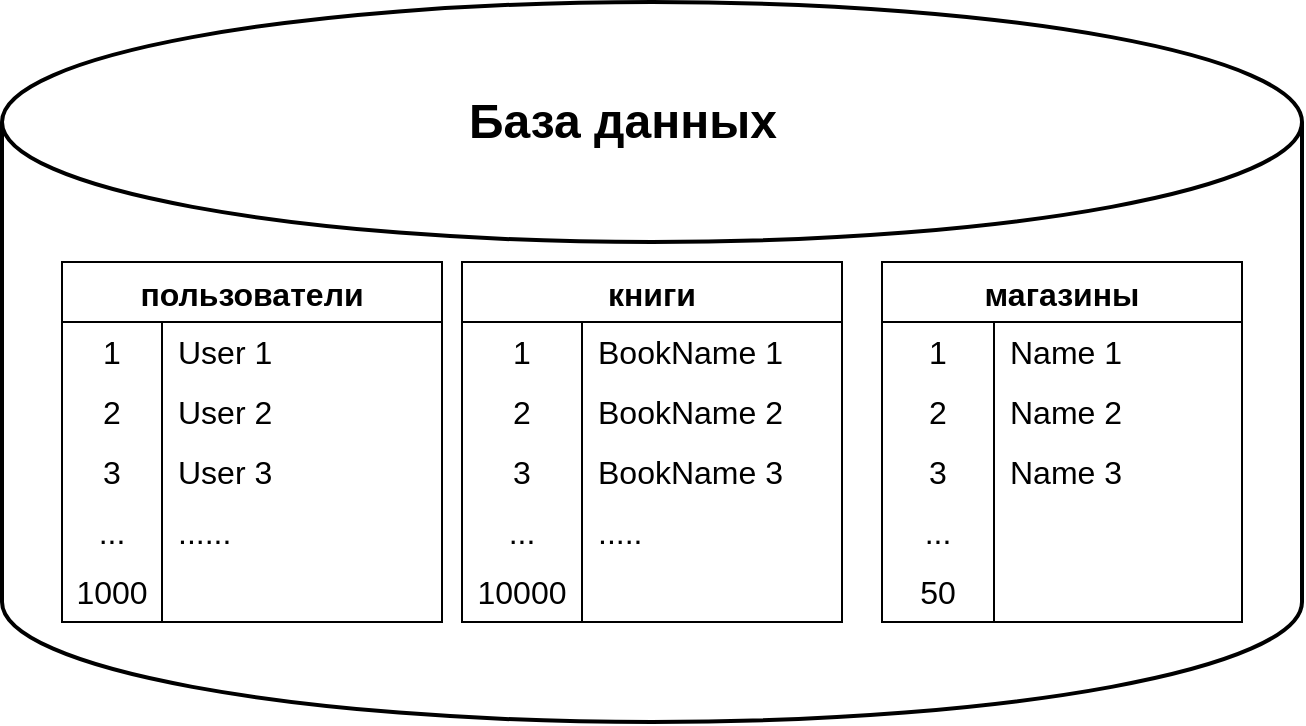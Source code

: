 <mxfile version="21.6.8" type="github">
  <diagram id="C5RBs43oDa-KdzZeNtuy" name="Page-1">
    <mxGraphModel dx="1386" dy="767" grid="1" gridSize="10" guides="1" tooltips="1" connect="1" arrows="1" fold="1" page="1" pageScale="1" pageWidth="827" pageHeight="1169" math="0" shadow="0">
      <root>
        <mxCell id="WIyWlLk6GJQsqaUBKTNV-0" />
        <mxCell id="WIyWlLk6GJQsqaUBKTNV-1" parent="WIyWlLk6GJQsqaUBKTNV-0" />
        <mxCell id="y9bmH9mg-sag98otOylE-164" value="" style="group" parent="WIyWlLk6GJQsqaUBKTNV-1" vertex="1" connectable="0">
          <mxGeometry x="80" y="10" width="650" height="360" as="geometry" />
        </mxCell>
        <mxCell id="y9bmH9mg-sag98otOylE-144" value="" style="strokeWidth=2;html=1;shape=mxgraph.flowchart.database;whiteSpace=wrap;" parent="y9bmH9mg-sag98otOylE-164" vertex="1">
          <mxGeometry width="650" height="360" as="geometry" />
        </mxCell>
        <mxCell id="y9bmH9mg-sag98otOylE-114" value="пользователи" style="shape=table;startSize=30;container=1;collapsible=0;childLayout=tableLayout;fixedRows=1;rowLines=0;fontStyle=1;strokeColor=default;fontSize=16;" parent="y9bmH9mg-sag98otOylE-164" vertex="1">
          <mxGeometry x="30" y="130" width="190" height="180" as="geometry" />
        </mxCell>
        <mxCell id="y9bmH9mg-sag98otOylE-115" value="" style="shape=tableRow;horizontal=0;startSize=0;swimlaneHead=0;swimlaneBody=0;top=0;left=0;bottom=0;right=0;collapsible=0;dropTarget=0;fillColor=none;points=[[0,0.5],[1,0.5]];portConstraint=eastwest;strokeColor=inherit;fontSize=16;" parent="y9bmH9mg-sag98otOylE-114" vertex="1">
          <mxGeometry y="30" width="190" height="30" as="geometry" />
        </mxCell>
        <mxCell id="y9bmH9mg-sag98otOylE-116" value="1" style="shape=partialRectangle;html=1;whiteSpace=wrap;connectable=0;fillColor=none;top=0;left=0;bottom=0;right=0;overflow=hidden;pointerEvents=1;strokeColor=inherit;fontSize=16;" parent="y9bmH9mg-sag98otOylE-115" vertex="1">
          <mxGeometry width="50" height="30" as="geometry">
            <mxRectangle width="50" height="30" as="alternateBounds" />
          </mxGeometry>
        </mxCell>
        <mxCell id="y9bmH9mg-sag98otOylE-117" value="User 1&amp;nbsp;" style="shape=partialRectangle;html=1;whiteSpace=wrap;connectable=0;fillColor=none;top=0;left=0;bottom=0;right=0;align=left;spacingLeft=6;overflow=hidden;strokeColor=inherit;fontSize=16;" parent="y9bmH9mg-sag98otOylE-115" vertex="1">
          <mxGeometry x="50" width="140" height="30" as="geometry">
            <mxRectangle width="140" height="30" as="alternateBounds" />
          </mxGeometry>
        </mxCell>
        <mxCell id="y9bmH9mg-sag98otOylE-118" value="" style="shape=tableRow;horizontal=0;startSize=0;swimlaneHead=0;swimlaneBody=0;top=0;left=0;bottom=0;right=0;collapsible=0;dropTarget=0;fillColor=none;points=[[0,0.5],[1,0.5]];portConstraint=eastwest;strokeColor=inherit;fontSize=16;" parent="y9bmH9mg-sag98otOylE-114" vertex="1">
          <mxGeometry y="60" width="190" height="30" as="geometry" />
        </mxCell>
        <mxCell id="y9bmH9mg-sag98otOylE-119" value="2" style="shape=partialRectangle;html=1;whiteSpace=wrap;connectable=0;fillColor=none;top=0;left=0;bottom=0;right=0;overflow=hidden;strokeColor=inherit;fontSize=16;" parent="y9bmH9mg-sag98otOylE-118" vertex="1">
          <mxGeometry width="50" height="30" as="geometry">
            <mxRectangle width="50" height="30" as="alternateBounds" />
          </mxGeometry>
        </mxCell>
        <mxCell id="y9bmH9mg-sag98otOylE-120" value="User 2" style="shape=partialRectangle;html=1;whiteSpace=wrap;connectable=0;fillColor=none;top=0;left=0;bottom=0;right=0;align=left;spacingLeft=6;overflow=hidden;strokeColor=inherit;fontSize=16;" parent="y9bmH9mg-sag98otOylE-118" vertex="1">
          <mxGeometry x="50" width="140" height="30" as="geometry">
            <mxRectangle width="140" height="30" as="alternateBounds" />
          </mxGeometry>
        </mxCell>
        <mxCell id="y9bmH9mg-sag98otOylE-121" value="" style="shape=tableRow;horizontal=0;startSize=0;swimlaneHead=0;swimlaneBody=0;top=0;left=0;bottom=0;right=0;collapsible=0;dropTarget=0;fillColor=none;points=[[0,0.5],[1,0.5]];portConstraint=eastwest;strokeColor=inherit;fontSize=16;" parent="y9bmH9mg-sag98otOylE-114" vertex="1">
          <mxGeometry y="90" width="190" height="30" as="geometry" />
        </mxCell>
        <mxCell id="y9bmH9mg-sag98otOylE-122" value="3" style="shape=partialRectangle;html=1;whiteSpace=wrap;connectable=0;fillColor=none;top=0;left=0;bottom=0;right=0;overflow=hidden;strokeColor=inherit;fontSize=16;" parent="y9bmH9mg-sag98otOylE-121" vertex="1">
          <mxGeometry width="50" height="30" as="geometry">
            <mxRectangle width="50" height="30" as="alternateBounds" />
          </mxGeometry>
        </mxCell>
        <mxCell id="y9bmH9mg-sag98otOylE-123" value="User 3" style="shape=partialRectangle;html=1;whiteSpace=wrap;connectable=0;fillColor=none;top=0;left=0;bottom=0;right=0;align=left;spacingLeft=6;overflow=hidden;strokeColor=inherit;fontSize=16;" parent="y9bmH9mg-sag98otOylE-121" vertex="1">
          <mxGeometry x="50" width="140" height="30" as="geometry">
            <mxRectangle width="140" height="30" as="alternateBounds" />
          </mxGeometry>
        </mxCell>
        <mxCell id="y9bmH9mg-sag98otOylE-149" style="shape=tableRow;horizontal=0;startSize=0;swimlaneHead=0;swimlaneBody=0;top=0;left=0;bottom=0;right=0;collapsible=0;dropTarget=0;fillColor=none;points=[[0,0.5],[1,0.5]];portConstraint=eastwest;strokeColor=inherit;fontSize=16;" parent="y9bmH9mg-sag98otOylE-114" vertex="1">
          <mxGeometry y="120" width="190" height="30" as="geometry" />
        </mxCell>
        <mxCell id="y9bmH9mg-sag98otOylE-150" value="..." style="shape=partialRectangle;html=1;whiteSpace=wrap;connectable=0;fillColor=none;top=0;left=0;bottom=0;right=0;overflow=hidden;strokeColor=inherit;fontSize=16;" parent="y9bmH9mg-sag98otOylE-149" vertex="1">
          <mxGeometry width="50" height="30" as="geometry">
            <mxRectangle width="50" height="30" as="alternateBounds" />
          </mxGeometry>
        </mxCell>
        <mxCell id="y9bmH9mg-sag98otOylE-151" value="......" style="shape=partialRectangle;html=1;whiteSpace=wrap;connectable=0;fillColor=none;top=0;left=0;bottom=0;right=0;align=left;spacingLeft=6;overflow=hidden;strokeColor=inherit;fontSize=16;" parent="y9bmH9mg-sag98otOylE-149" vertex="1">
          <mxGeometry x="50" width="140" height="30" as="geometry">
            <mxRectangle width="140" height="30" as="alternateBounds" />
          </mxGeometry>
        </mxCell>
        <mxCell id="y9bmH9mg-sag98otOylE-146" style="shape=tableRow;horizontal=0;startSize=0;swimlaneHead=0;swimlaneBody=0;top=0;left=0;bottom=0;right=0;collapsible=0;dropTarget=0;fillColor=none;points=[[0,0.5],[1,0.5]];portConstraint=eastwest;strokeColor=inherit;fontSize=16;" parent="y9bmH9mg-sag98otOylE-114" vertex="1">
          <mxGeometry y="150" width="190" height="30" as="geometry" />
        </mxCell>
        <mxCell id="y9bmH9mg-sag98otOylE-147" value="1000" style="shape=partialRectangle;html=1;whiteSpace=wrap;connectable=0;fillColor=none;top=0;left=0;bottom=0;right=0;overflow=hidden;strokeColor=inherit;fontSize=16;" parent="y9bmH9mg-sag98otOylE-146" vertex="1">
          <mxGeometry width="50" height="30" as="geometry">
            <mxRectangle width="50" height="30" as="alternateBounds" />
          </mxGeometry>
        </mxCell>
        <mxCell id="y9bmH9mg-sag98otOylE-148" style="shape=partialRectangle;html=1;whiteSpace=wrap;connectable=0;fillColor=none;top=0;left=0;bottom=0;right=0;align=left;spacingLeft=6;overflow=hidden;strokeColor=inherit;fontSize=16;" parent="y9bmH9mg-sag98otOylE-146" vertex="1">
          <mxGeometry x="50" width="140" height="30" as="geometry">
            <mxRectangle width="140" height="30" as="alternateBounds" />
          </mxGeometry>
        </mxCell>
        <mxCell id="y9bmH9mg-sag98otOylE-124" value="книги" style="shape=table;startSize=30;container=1;collapsible=0;childLayout=tableLayout;fixedRows=1;rowLines=0;fontStyle=1;strokeColor=default;fontSize=16;" parent="y9bmH9mg-sag98otOylE-164" vertex="1">
          <mxGeometry x="230" y="130" width="190" height="180" as="geometry" />
        </mxCell>
        <mxCell id="y9bmH9mg-sag98otOylE-125" value="" style="shape=tableRow;horizontal=0;startSize=0;swimlaneHead=0;swimlaneBody=0;top=0;left=0;bottom=0;right=0;collapsible=0;dropTarget=0;fillColor=none;points=[[0,0.5],[1,0.5]];portConstraint=eastwest;strokeColor=inherit;fontSize=16;" parent="y9bmH9mg-sag98otOylE-124" vertex="1">
          <mxGeometry y="30" width="190" height="30" as="geometry" />
        </mxCell>
        <mxCell id="y9bmH9mg-sag98otOylE-126" value="1" style="shape=partialRectangle;html=1;whiteSpace=wrap;connectable=0;fillColor=none;top=0;left=0;bottom=0;right=0;overflow=hidden;pointerEvents=1;strokeColor=inherit;fontSize=16;" parent="y9bmH9mg-sag98otOylE-125" vertex="1">
          <mxGeometry width="60" height="30" as="geometry">
            <mxRectangle width="60" height="30" as="alternateBounds" />
          </mxGeometry>
        </mxCell>
        <mxCell id="y9bmH9mg-sag98otOylE-127" value="BookName 1" style="shape=partialRectangle;html=1;whiteSpace=wrap;connectable=0;fillColor=none;top=0;left=0;bottom=0;right=0;align=left;spacingLeft=6;overflow=hidden;strokeColor=inherit;fontSize=16;" parent="y9bmH9mg-sag98otOylE-125" vertex="1">
          <mxGeometry x="60" width="130" height="30" as="geometry">
            <mxRectangle width="130" height="30" as="alternateBounds" />
          </mxGeometry>
        </mxCell>
        <mxCell id="y9bmH9mg-sag98otOylE-128" value="" style="shape=tableRow;horizontal=0;startSize=0;swimlaneHead=0;swimlaneBody=0;top=0;left=0;bottom=0;right=0;collapsible=0;dropTarget=0;fillColor=none;points=[[0,0.5],[1,0.5]];portConstraint=eastwest;strokeColor=inherit;fontSize=16;" parent="y9bmH9mg-sag98otOylE-124" vertex="1">
          <mxGeometry y="60" width="190" height="30" as="geometry" />
        </mxCell>
        <mxCell id="y9bmH9mg-sag98otOylE-129" value="2" style="shape=partialRectangle;html=1;whiteSpace=wrap;connectable=0;fillColor=none;top=0;left=0;bottom=0;right=0;overflow=hidden;strokeColor=inherit;fontSize=16;" parent="y9bmH9mg-sag98otOylE-128" vertex="1">
          <mxGeometry width="60" height="30" as="geometry">
            <mxRectangle width="60" height="30" as="alternateBounds" />
          </mxGeometry>
        </mxCell>
        <mxCell id="y9bmH9mg-sag98otOylE-130" value="BookName 2" style="shape=partialRectangle;html=1;whiteSpace=wrap;connectable=0;fillColor=none;top=0;left=0;bottom=0;right=0;align=left;spacingLeft=6;overflow=hidden;strokeColor=inherit;fontSize=16;" parent="y9bmH9mg-sag98otOylE-128" vertex="1">
          <mxGeometry x="60" width="130" height="30" as="geometry">
            <mxRectangle width="130" height="30" as="alternateBounds" />
          </mxGeometry>
        </mxCell>
        <mxCell id="y9bmH9mg-sag98otOylE-131" value="" style="shape=tableRow;horizontal=0;startSize=0;swimlaneHead=0;swimlaneBody=0;top=0;left=0;bottom=0;right=0;collapsible=0;dropTarget=0;fillColor=none;points=[[0,0.5],[1,0.5]];portConstraint=eastwest;strokeColor=inherit;fontSize=16;" parent="y9bmH9mg-sag98otOylE-124" vertex="1">
          <mxGeometry y="90" width="190" height="30" as="geometry" />
        </mxCell>
        <mxCell id="y9bmH9mg-sag98otOylE-132" value="3" style="shape=partialRectangle;html=1;whiteSpace=wrap;connectable=0;fillColor=none;top=0;left=0;bottom=0;right=0;overflow=hidden;strokeColor=inherit;fontSize=16;" parent="y9bmH9mg-sag98otOylE-131" vertex="1">
          <mxGeometry width="60" height="30" as="geometry">
            <mxRectangle width="60" height="30" as="alternateBounds" />
          </mxGeometry>
        </mxCell>
        <mxCell id="y9bmH9mg-sag98otOylE-133" value="BookName 3" style="shape=partialRectangle;html=1;whiteSpace=wrap;connectable=0;fillColor=none;top=0;left=0;bottom=0;right=0;align=left;spacingLeft=6;overflow=hidden;strokeColor=inherit;fontSize=16;" parent="y9bmH9mg-sag98otOylE-131" vertex="1">
          <mxGeometry x="60" width="130" height="30" as="geometry">
            <mxRectangle width="130" height="30" as="alternateBounds" />
          </mxGeometry>
        </mxCell>
        <mxCell id="y9bmH9mg-sag98otOylE-152" style="shape=tableRow;horizontal=0;startSize=0;swimlaneHead=0;swimlaneBody=0;top=0;left=0;bottom=0;right=0;collapsible=0;dropTarget=0;fillColor=none;points=[[0,0.5],[1,0.5]];portConstraint=eastwest;strokeColor=inherit;fontSize=16;" parent="y9bmH9mg-sag98otOylE-124" vertex="1">
          <mxGeometry y="120" width="190" height="30" as="geometry" />
        </mxCell>
        <mxCell id="y9bmH9mg-sag98otOylE-153" value="..." style="shape=partialRectangle;html=1;whiteSpace=wrap;connectable=0;fillColor=none;top=0;left=0;bottom=0;right=0;overflow=hidden;strokeColor=inherit;fontSize=16;" parent="y9bmH9mg-sag98otOylE-152" vertex="1">
          <mxGeometry width="60" height="30" as="geometry">
            <mxRectangle width="60" height="30" as="alternateBounds" />
          </mxGeometry>
        </mxCell>
        <mxCell id="y9bmH9mg-sag98otOylE-154" value="....." style="shape=partialRectangle;html=1;whiteSpace=wrap;connectable=0;fillColor=none;top=0;left=0;bottom=0;right=0;align=left;spacingLeft=6;overflow=hidden;strokeColor=inherit;fontSize=16;" parent="y9bmH9mg-sag98otOylE-152" vertex="1">
          <mxGeometry x="60" width="130" height="30" as="geometry">
            <mxRectangle width="130" height="30" as="alternateBounds" />
          </mxGeometry>
        </mxCell>
        <mxCell id="y9bmH9mg-sag98otOylE-155" style="shape=tableRow;horizontal=0;startSize=0;swimlaneHead=0;swimlaneBody=0;top=0;left=0;bottom=0;right=0;collapsible=0;dropTarget=0;fillColor=none;points=[[0,0.5],[1,0.5]];portConstraint=eastwest;strokeColor=inherit;fontSize=16;" parent="y9bmH9mg-sag98otOylE-124" vertex="1">
          <mxGeometry y="150" width="190" height="30" as="geometry" />
        </mxCell>
        <mxCell id="y9bmH9mg-sag98otOylE-156" value="10000" style="shape=partialRectangle;html=1;whiteSpace=wrap;connectable=0;fillColor=none;top=0;left=0;bottom=0;right=0;overflow=hidden;strokeColor=inherit;fontSize=16;" parent="y9bmH9mg-sag98otOylE-155" vertex="1">
          <mxGeometry width="60" height="30" as="geometry">
            <mxRectangle width="60" height="30" as="alternateBounds" />
          </mxGeometry>
        </mxCell>
        <mxCell id="y9bmH9mg-sag98otOylE-157" style="shape=partialRectangle;html=1;whiteSpace=wrap;connectable=0;fillColor=none;top=0;left=0;bottom=0;right=0;align=left;spacingLeft=6;overflow=hidden;strokeColor=inherit;fontSize=16;" parent="y9bmH9mg-sag98otOylE-155" vertex="1">
          <mxGeometry x="60" width="130" height="30" as="geometry">
            <mxRectangle width="130" height="30" as="alternateBounds" />
          </mxGeometry>
        </mxCell>
        <mxCell id="y9bmH9mg-sag98otOylE-134" value="магазины" style="shape=table;startSize=30;container=1;collapsible=0;childLayout=tableLayout;fixedRows=1;rowLines=0;fontStyle=1;strokeColor=default;fontSize=16;" parent="y9bmH9mg-sag98otOylE-164" vertex="1">
          <mxGeometry x="440" y="130" width="180" height="180" as="geometry" />
        </mxCell>
        <mxCell id="y9bmH9mg-sag98otOylE-135" value="" style="shape=tableRow;horizontal=0;startSize=0;swimlaneHead=0;swimlaneBody=0;top=0;left=0;bottom=0;right=0;collapsible=0;dropTarget=0;fillColor=none;points=[[0,0.5],[1,0.5]];portConstraint=eastwest;strokeColor=inherit;fontSize=16;" parent="y9bmH9mg-sag98otOylE-134" vertex="1">
          <mxGeometry y="30" width="180" height="30" as="geometry" />
        </mxCell>
        <mxCell id="y9bmH9mg-sag98otOylE-136" value="1" style="shape=partialRectangle;html=1;whiteSpace=wrap;connectable=0;fillColor=none;top=0;left=0;bottom=0;right=0;overflow=hidden;pointerEvents=1;strokeColor=inherit;fontSize=16;" parent="y9bmH9mg-sag98otOylE-135" vertex="1">
          <mxGeometry width="56" height="30" as="geometry">
            <mxRectangle width="56" height="30" as="alternateBounds" />
          </mxGeometry>
        </mxCell>
        <mxCell id="y9bmH9mg-sag98otOylE-137" value="Name 1" style="shape=partialRectangle;html=1;whiteSpace=wrap;connectable=0;fillColor=none;top=0;left=0;bottom=0;right=0;align=left;spacingLeft=6;overflow=hidden;strokeColor=inherit;fontSize=16;" parent="y9bmH9mg-sag98otOylE-135" vertex="1">
          <mxGeometry x="56" width="124" height="30" as="geometry">
            <mxRectangle width="124" height="30" as="alternateBounds" />
          </mxGeometry>
        </mxCell>
        <mxCell id="y9bmH9mg-sag98otOylE-138" value="" style="shape=tableRow;horizontal=0;startSize=0;swimlaneHead=0;swimlaneBody=0;top=0;left=0;bottom=0;right=0;collapsible=0;dropTarget=0;fillColor=none;points=[[0,0.5],[1,0.5]];portConstraint=eastwest;strokeColor=inherit;fontSize=16;" parent="y9bmH9mg-sag98otOylE-134" vertex="1">
          <mxGeometry y="60" width="180" height="30" as="geometry" />
        </mxCell>
        <mxCell id="y9bmH9mg-sag98otOylE-139" value="2" style="shape=partialRectangle;html=1;whiteSpace=wrap;connectable=0;fillColor=none;top=0;left=0;bottom=0;right=0;overflow=hidden;strokeColor=inherit;fontSize=16;" parent="y9bmH9mg-sag98otOylE-138" vertex="1">
          <mxGeometry width="56" height="30" as="geometry">
            <mxRectangle width="56" height="30" as="alternateBounds" />
          </mxGeometry>
        </mxCell>
        <mxCell id="y9bmH9mg-sag98otOylE-140" value="Name&amp;nbsp;2" style="shape=partialRectangle;html=1;whiteSpace=wrap;connectable=0;fillColor=none;top=0;left=0;bottom=0;right=0;align=left;spacingLeft=6;overflow=hidden;strokeColor=inherit;fontSize=16;" parent="y9bmH9mg-sag98otOylE-138" vertex="1">
          <mxGeometry x="56" width="124" height="30" as="geometry">
            <mxRectangle width="124" height="30" as="alternateBounds" />
          </mxGeometry>
        </mxCell>
        <mxCell id="y9bmH9mg-sag98otOylE-141" value="" style="shape=tableRow;horizontal=0;startSize=0;swimlaneHead=0;swimlaneBody=0;top=0;left=0;bottom=0;right=0;collapsible=0;dropTarget=0;fillColor=none;points=[[0,0.5],[1,0.5]];portConstraint=eastwest;strokeColor=inherit;fontSize=16;" parent="y9bmH9mg-sag98otOylE-134" vertex="1">
          <mxGeometry y="90" width="180" height="30" as="geometry" />
        </mxCell>
        <mxCell id="y9bmH9mg-sag98otOylE-142" value="3" style="shape=partialRectangle;html=1;whiteSpace=wrap;connectable=0;fillColor=none;top=0;left=0;bottom=0;right=0;overflow=hidden;strokeColor=inherit;fontSize=16;" parent="y9bmH9mg-sag98otOylE-141" vertex="1">
          <mxGeometry width="56" height="30" as="geometry">
            <mxRectangle width="56" height="30" as="alternateBounds" />
          </mxGeometry>
        </mxCell>
        <mxCell id="y9bmH9mg-sag98otOylE-143" value="Name&amp;nbsp;3" style="shape=partialRectangle;html=1;whiteSpace=wrap;connectable=0;fillColor=none;top=0;left=0;bottom=0;right=0;align=left;spacingLeft=6;overflow=hidden;strokeColor=inherit;fontSize=16;" parent="y9bmH9mg-sag98otOylE-141" vertex="1">
          <mxGeometry x="56" width="124" height="30" as="geometry">
            <mxRectangle width="124" height="30" as="alternateBounds" />
          </mxGeometry>
        </mxCell>
        <mxCell id="y9bmH9mg-sag98otOylE-158" style="shape=tableRow;horizontal=0;startSize=0;swimlaneHead=0;swimlaneBody=0;top=0;left=0;bottom=0;right=0;collapsible=0;dropTarget=0;fillColor=none;points=[[0,0.5],[1,0.5]];portConstraint=eastwest;strokeColor=inherit;fontSize=16;" parent="y9bmH9mg-sag98otOylE-134" vertex="1">
          <mxGeometry y="120" width="180" height="30" as="geometry" />
        </mxCell>
        <mxCell id="y9bmH9mg-sag98otOylE-159" value="..." style="shape=partialRectangle;html=1;whiteSpace=wrap;connectable=0;fillColor=none;top=0;left=0;bottom=0;right=0;overflow=hidden;strokeColor=inherit;fontSize=16;" parent="y9bmH9mg-sag98otOylE-158" vertex="1">
          <mxGeometry width="56" height="30" as="geometry">
            <mxRectangle width="56" height="30" as="alternateBounds" />
          </mxGeometry>
        </mxCell>
        <mxCell id="y9bmH9mg-sag98otOylE-160" style="shape=partialRectangle;html=1;whiteSpace=wrap;connectable=0;fillColor=none;top=0;left=0;bottom=0;right=0;align=left;spacingLeft=6;overflow=hidden;strokeColor=inherit;fontSize=16;" parent="y9bmH9mg-sag98otOylE-158" vertex="1">
          <mxGeometry x="56" width="124" height="30" as="geometry">
            <mxRectangle width="124" height="30" as="alternateBounds" />
          </mxGeometry>
        </mxCell>
        <mxCell id="y9bmH9mg-sag98otOylE-161" style="shape=tableRow;horizontal=0;startSize=0;swimlaneHead=0;swimlaneBody=0;top=0;left=0;bottom=0;right=0;collapsible=0;dropTarget=0;fillColor=none;points=[[0,0.5],[1,0.5]];portConstraint=eastwest;strokeColor=inherit;fontSize=16;" parent="y9bmH9mg-sag98otOylE-134" vertex="1">
          <mxGeometry y="150" width="180" height="30" as="geometry" />
        </mxCell>
        <mxCell id="y9bmH9mg-sag98otOylE-162" value="50" style="shape=partialRectangle;html=1;whiteSpace=wrap;connectable=0;fillColor=none;top=0;left=0;bottom=0;right=0;overflow=hidden;strokeColor=inherit;fontSize=16;" parent="y9bmH9mg-sag98otOylE-161" vertex="1">
          <mxGeometry width="56" height="30" as="geometry">
            <mxRectangle width="56" height="30" as="alternateBounds" />
          </mxGeometry>
        </mxCell>
        <mxCell id="y9bmH9mg-sag98otOylE-163" style="shape=partialRectangle;html=1;whiteSpace=wrap;connectable=0;fillColor=none;top=0;left=0;bottom=0;right=0;align=left;spacingLeft=6;overflow=hidden;strokeColor=inherit;fontSize=16;" parent="y9bmH9mg-sag98otOylE-161" vertex="1">
          <mxGeometry x="56" width="124" height="30" as="geometry">
            <mxRectangle width="124" height="30" as="alternateBounds" />
          </mxGeometry>
        </mxCell>
        <mxCell id="y9bmH9mg-sag98otOylE-145" value="База данных" style="text;strokeColor=none;fillColor=none;html=1;fontSize=24;fontStyle=1;verticalAlign=middle;align=center;" parent="y9bmH9mg-sag98otOylE-164" vertex="1">
          <mxGeometry x="260" y="40" width="100" height="40" as="geometry" />
        </mxCell>
      </root>
    </mxGraphModel>
  </diagram>
</mxfile>
